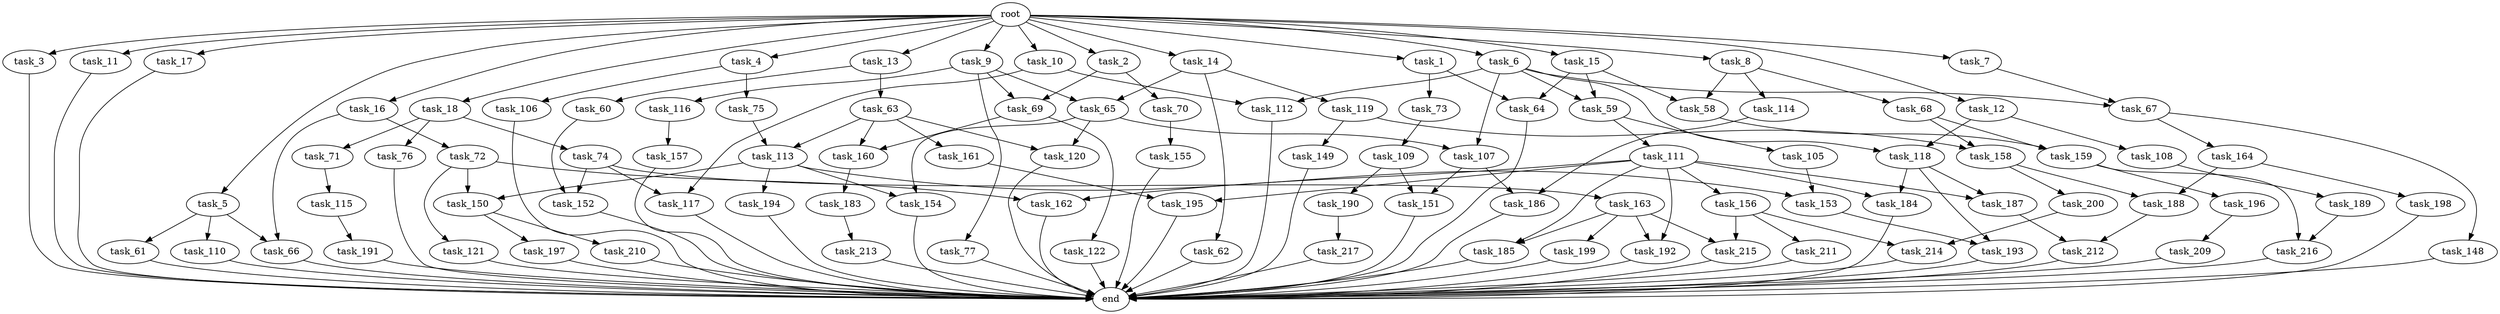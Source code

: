 digraph G {
  root [size="0.000000"];
  task_1 [size="1024.000000"];
  task_2 [size="1024.000000"];
  task_3 [size="1024.000000"];
  task_4 [size="1024.000000"];
  task_5 [size="1024.000000"];
  task_6 [size="1024.000000"];
  task_7 [size="1024.000000"];
  task_8 [size="1024.000000"];
  task_9 [size="1024.000000"];
  task_10 [size="1024.000000"];
  task_11 [size="1024.000000"];
  task_12 [size="1024.000000"];
  task_13 [size="1024.000000"];
  task_14 [size="1024.000000"];
  task_15 [size="1024.000000"];
  task_16 [size="1024.000000"];
  task_17 [size="1024.000000"];
  task_18 [size="1024.000000"];
  task_58 [size="214748364800.000000"];
  task_59 [size="274877906944.000000"];
  task_60 [size="137438953472.000000"];
  task_61 [size="77309411328.000000"];
  task_62 [size="420906795008.000000"];
  task_63 [size="137438953472.000000"];
  task_64 [size="214748364800.000000"];
  task_65 [size="558345748480.000000"];
  task_66 [size="292057776128.000000"];
  task_67 [size="446676598784.000000"];
  task_68 [size="77309411328.000000"];
  task_69 [size="214748364800.000000"];
  task_70 [size="77309411328.000000"];
  task_71 [size="695784701952.000000"];
  task_72 [size="214748364800.000000"];
  task_73 [size="77309411328.000000"];
  task_74 [size="695784701952.000000"];
  task_75 [size="858993459200.000000"];
  task_76 [size="695784701952.000000"];
  task_77 [size="137438953472.000000"];
  task_105 [size="549755813888.000000"];
  task_106 [size="858993459200.000000"];
  task_107 [size="446676598784.000000"];
  task_108 [size="309237645312.000000"];
  task_109 [size="420906795008.000000"];
  task_110 [size="77309411328.000000"];
  task_111 [size="549755813888.000000"];
  task_112 [size="274877906944.000000"];
  task_113 [size="730144440320.000000"];
  task_114 [size="77309411328.000000"];
  task_115 [size="549755813888.000000"];
  task_116 [size="137438953472.000000"];
  task_117 [size="352187318272.000000"];
  task_118 [size="446676598784.000000"];
  task_119 [size="420906795008.000000"];
  task_120 [size="1005022347264.000000"];
  task_121 [size="214748364800.000000"];
  task_122 [size="137438953472.000000"];
  task_148 [size="695784701952.000000"];
  task_149 [size="137438953472.000000"];
  task_150 [size="429496729600.000000"];
  task_151 [size="687194767360.000000"];
  task_152 [size="910533066752.000000"];
  task_153 [size="764504178688.000000"];
  task_154 [size="523986010112.000000"];
  task_155 [size="34359738368.000000"];
  task_156 [size="695784701952.000000"];
  task_157 [size="214748364800.000000"];
  task_158 [size="558345748480.000000"];
  task_159 [size="498216206336.000000"];
  task_160 [size="833223655424.000000"];
  task_161 [size="695784701952.000000"];
  task_162 [size="910533066752.000000"];
  task_163 [size="214748364800.000000"];
  task_164 [size="695784701952.000000"];
  task_183 [size="77309411328.000000"];
  task_184 [size="1116691496960.000000"];
  task_185 [size="1391569403904.000000"];
  task_186 [size="764504178688.000000"];
  task_187 [size="1116691496960.000000"];
  task_188 [size="1554778161152.000000"];
  task_189 [size="77309411328.000000"];
  task_190 [size="137438953472.000000"];
  task_191 [size="420906795008.000000"];
  task_192 [size="1391569403904.000000"];
  task_193 [size="455266533376.000000"];
  task_194 [size="214748364800.000000"];
  task_195 [size="910533066752.000000"];
  task_196 [size="420906795008.000000"];
  task_197 [size="214748364800.000000"];
  task_198 [size="858993459200.000000"];
  task_199 [size="695784701952.000000"];
  task_200 [size="695784701952.000000"];
  task_209 [size="858993459200.000000"];
  task_210 [size="214748364800.000000"];
  task_211 [size="420906795008.000000"];
  task_212 [size="558345748480.000000"];
  task_213 [size="214748364800.000000"];
  task_214 [size="1279900254208.000000"];
  task_215 [size="1116691496960.000000"];
  task_216 [size="635655159808.000000"];
  task_217 [size="214748364800.000000"];
  end [size="0.000000"];

  root -> task_1 [size="1.000000"];
  root -> task_2 [size="1.000000"];
  root -> task_3 [size="1.000000"];
  root -> task_4 [size="1.000000"];
  root -> task_5 [size="1.000000"];
  root -> task_6 [size="1.000000"];
  root -> task_7 [size="1.000000"];
  root -> task_8 [size="1.000000"];
  root -> task_9 [size="1.000000"];
  root -> task_10 [size="1.000000"];
  root -> task_11 [size="1.000000"];
  root -> task_12 [size="1.000000"];
  root -> task_13 [size="1.000000"];
  root -> task_14 [size="1.000000"];
  root -> task_15 [size="1.000000"];
  root -> task_16 [size="1.000000"];
  root -> task_17 [size="1.000000"];
  root -> task_18 [size="1.000000"];
  task_1 -> task_64 [size="75497472.000000"];
  task_1 -> task_73 [size="75497472.000000"];
  task_2 -> task_69 [size="75497472.000000"];
  task_2 -> task_70 [size="75497472.000000"];
  task_3 -> end [size="1.000000"];
  task_4 -> task_75 [size="838860800.000000"];
  task_4 -> task_106 [size="838860800.000000"];
  task_5 -> task_61 [size="75497472.000000"];
  task_5 -> task_66 [size="75497472.000000"];
  task_5 -> task_110 [size="75497472.000000"];
  task_6 -> task_59 [size="134217728.000000"];
  task_6 -> task_67 [size="134217728.000000"];
  task_6 -> task_107 [size="134217728.000000"];
  task_6 -> task_112 [size="134217728.000000"];
  task_6 -> task_118 [size="134217728.000000"];
  task_7 -> task_67 [size="301989888.000000"];
  task_8 -> task_58 [size="75497472.000000"];
  task_8 -> task_68 [size="75497472.000000"];
  task_8 -> task_114 [size="75497472.000000"];
  task_9 -> task_65 [size="134217728.000000"];
  task_9 -> task_69 [size="134217728.000000"];
  task_9 -> task_77 [size="134217728.000000"];
  task_9 -> task_116 [size="134217728.000000"];
  task_10 -> task_112 [size="134217728.000000"];
  task_10 -> task_117 [size="134217728.000000"];
  task_11 -> end [size="1.000000"];
  task_12 -> task_108 [size="301989888.000000"];
  task_12 -> task_118 [size="301989888.000000"];
  task_13 -> task_60 [size="134217728.000000"];
  task_13 -> task_63 [size="134217728.000000"];
  task_14 -> task_62 [size="411041792.000000"];
  task_14 -> task_65 [size="411041792.000000"];
  task_14 -> task_119 [size="411041792.000000"];
  task_15 -> task_58 [size="134217728.000000"];
  task_15 -> task_59 [size="134217728.000000"];
  task_15 -> task_64 [size="134217728.000000"];
  task_16 -> task_66 [size="209715200.000000"];
  task_16 -> task_72 [size="209715200.000000"];
  task_17 -> end [size="1.000000"];
  task_18 -> task_71 [size="679477248.000000"];
  task_18 -> task_74 [size="679477248.000000"];
  task_18 -> task_76 [size="679477248.000000"];
  task_58 -> task_159 [size="75497472.000000"];
  task_59 -> task_105 [size="536870912.000000"];
  task_59 -> task_111 [size="536870912.000000"];
  task_60 -> task_152 [size="679477248.000000"];
  task_61 -> end [size="1.000000"];
  task_62 -> end [size="1.000000"];
  task_63 -> task_113 [size="679477248.000000"];
  task_63 -> task_120 [size="679477248.000000"];
  task_63 -> task_160 [size="679477248.000000"];
  task_63 -> task_161 [size="679477248.000000"];
  task_64 -> end [size="1.000000"];
  task_65 -> task_107 [size="301989888.000000"];
  task_65 -> task_120 [size="301989888.000000"];
  task_65 -> task_154 [size="301989888.000000"];
  task_66 -> end [size="1.000000"];
  task_67 -> task_148 [size="679477248.000000"];
  task_67 -> task_164 [size="679477248.000000"];
  task_68 -> task_158 [size="411041792.000000"];
  task_68 -> task_159 [size="411041792.000000"];
  task_69 -> task_122 [size="134217728.000000"];
  task_69 -> task_160 [size="134217728.000000"];
  task_70 -> task_155 [size="33554432.000000"];
  task_71 -> task_115 [size="536870912.000000"];
  task_72 -> task_121 [size="209715200.000000"];
  task_72 -> task_150 [size="209715200.000000"];
  task_72 -> task_162 [size="209715200.000000"];
  task_73 -> task_109 [size="411041792.000000"];
  task_74 -> task_117 [size="209715200.000000"];
  task_74 -> task_152 [size="209715200.000000"];
  task_74 -> task_163 [size="209715200.000000"];
  task_75 -> task_113 [size="33554432.000000"];
  task_76 -> end [size="1.000000"];
  task_77 -> end [size="1.000000"];
  task_105 -> task_153 [size="536870912.000000"];
  task_106 -> end [size="1.000000"];
  task_107 -> task_151 [size="536870912.000000"];
  task_107 -> task_186 [size="536870912.000000"];
  task_108 -> task_189 [size="75497472.000000"];
  task_109 -> task_151 [size="134217728.000000"];
  task_109 -> task_190 [size="134217728.000000"];
  task_110 -> end [size="1.000000"];
  task_111 -> task_156 [size="679477248.000000"];
  task_111 -> task_162 [size="679477248.000000"];
  task_111 -> task_184 [size="679477248.000000"];
  task_111 -> task_185 [size="679477248.000000"];
  task_111 -> task_187 [size="679477248.000000"];
  task_111 -> task_192 [size="679477248.000000"];
  task_111 -> task_195 [size="679477248.000000"];
  task_112 -> end [size="1.000000"];
  task_113 -> task_150 [size="209715200.000000"];
  task_113 -> task_153 [size="209715200.000000"];
  task_113 -> task_154 [size="209715200.000000"];
  task_113 -> task_194 [size="209715200.000000"];
  task_114 -> task_186 [size="209715200.000000"];
  task_115 -> task_191 [size="411041792.000000"];
  task_116 -> task_157 [size="209715200.000000"];
  task_117 -> end [size="1.000000"];
  task_118 -> task_184 [size="411041792.000000"];
  task_118 -> task_187 [size="411041792.000000"];
  task_118 -> task_193 [size="411041792.000000"];
  task_119 -> task_149 [size="134217728.000000"];
  task_119 -> task_158 [size="134217728.000000"];
  task_120 -> end [size="1.000000"];
  task_121 -> end [size="1.000000"];
  task_122 -> end [size="1.000000"];
  task_148 -> end [size="1.000000"];
  task_149 -> end [size="1.000000"];
  task_150 -> task_197 [size="209715200.000000"];
  task_150 -> task_210 [size="209715200.000000"];
  task_151 -> end [size="1.000000"];
  task_152 -> end [size="1.000000"];
  task_153 -> task_193 [size="33554432.000000"];
  task_154 -> end [size="1.000000"];
  task_155 -> end [size="1.000000"];
  task_156 -> task_211 [size="411041792.000000"];
  task_156 -> task_214 [size="411041792.000000"];
  task_156 -> task_215 [size="411041792.000000"];
  task_157 -> end [size="1.000000"];
  task_158 -> task_188 [size="679477248.000000"];
  task_158 -> task_200 [size="679477248.000000"];
  task_159 -> task_196 [size="411041792.000000"];
  task_159 -> task_216 [size="411041792.000000"];
  task_160 -> task_183 [size="75497472.000000"];
  task_161 -> task_195 [size="209715200.000000"];
  task_162 -> end [size="1.000000"];
  task_163 -> task_185 [size="679477248.000000"];
  task_163 -> task_192 [size="679477248.000000"];
  task_163 -> task_199 [size="679477248.000000"];
  task_163 -> task_215 [size="679477248.000000"];
  task_164 -> task_188 [size="838860800.000000"];
  task_164 -> task_198 [size="838860800.000000"];
  task_183 -> task_213 [size="209715200.000000"];
  task_184 -> end [size="1.000000"];
  task_185 -> end [size="1.000000"];
  task_186 -> end [size="1.000000"];
  task_187 -> task_212 [size="134217728.000000"];
  task_188 -> task_212 [size="411041792.000000"];
  task_189 -> task_216 [size="209715200.000000"];
  task_190 -> task_217 [size="209715200.000000"];
  task_191 -> end [size="1.000000"];
  task_192 -> end [size="1.000000"];
  task_193 -> end [size="1.000000"];
  task_194 -> end [size="1.000000"];
  task_195 -> end [size="1.000000"];
  task_196 -> task_209 [size="838860800.000000"];
  task_197 -> end [size="1.000000"];
  task_198 -> end [size="1.000000"];
  task_199 -> end [size="1.000000"];
  task_200 -> task_214 [size="838860800.000000"];
  task_209 -> end [size="1.000000"];
  task_210 -> end [size="1.000000"];
  task_211 -> end [size="1.000000"];
  task_212 -> end [size="1.000000"];
  task_213 -> end [size="1.000000"];
  task_214 -> end [size="1.000000"];
  task_215 -> end [size="1.000000"];
  task_216 -> end [size="1.000000"];
  task_217 -> end [size="1.000000"];
}
